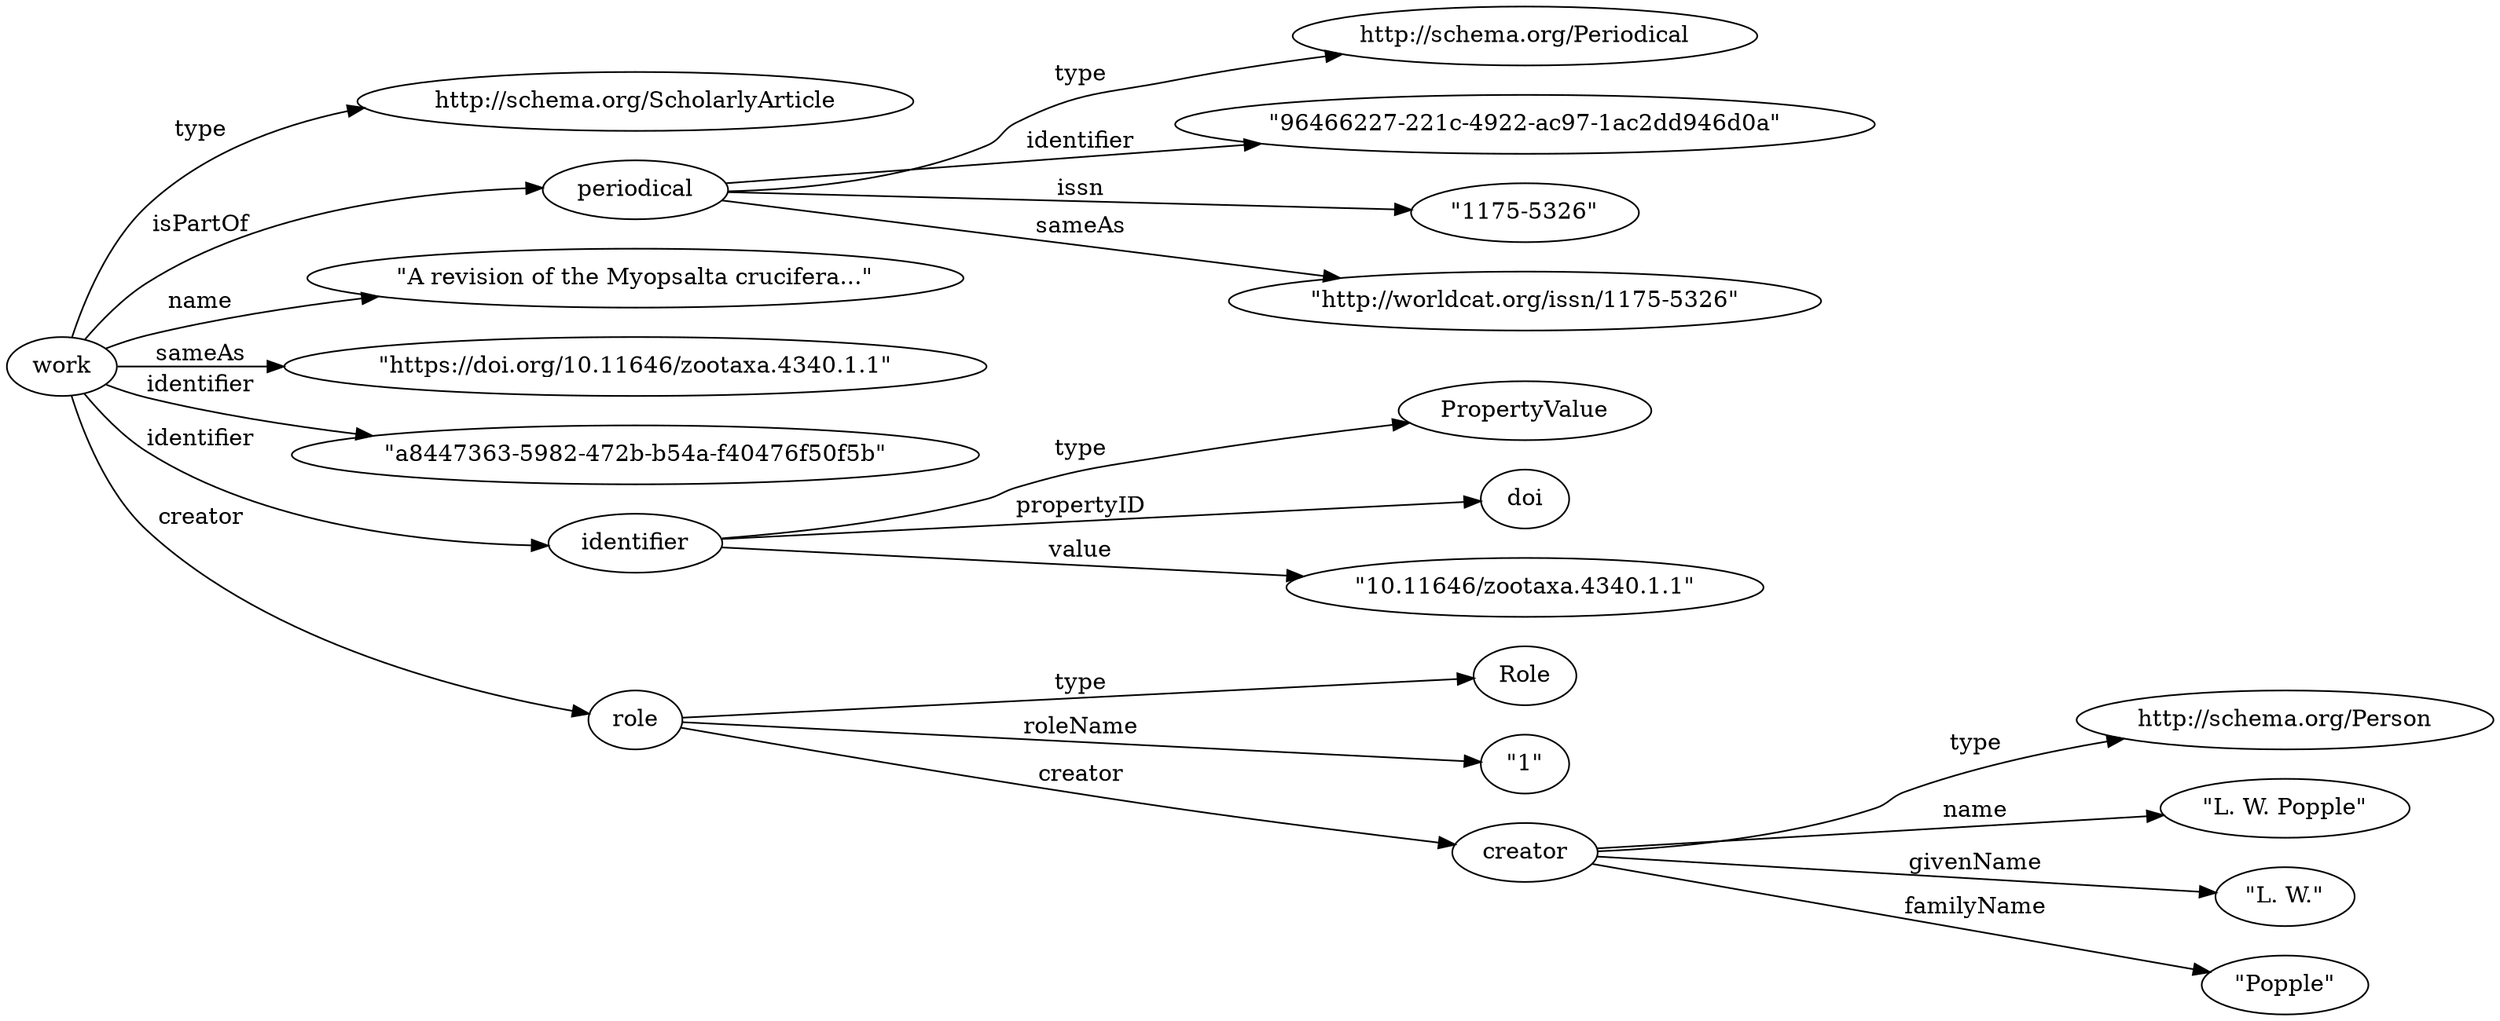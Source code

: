 digraph G { 
rankdir = LR;
"work" -> "http://schema.org/ScholarlyArticle" [label="type"];
"work" -> "periodical" [label="isPartOf"];

"work" -> "\"A revision of the Myopsalta crucifera...\"" [label="name"];
"work" -> "\"https://doi.org/10.11646/zootaxa.4340.1.1\"" [label="sameAs"];

"work" -> "\"a8447363-5982-472b-b54a-f40476f50f5b\"" [label="identifier"];

"work" -> "identifier" [label="identifier"];

"identifier" -> "PropertyValue" [label="type"];
"identifier" -> "doi" [label="propertyID"];
"identifier" -> "\"10.11646/zootaxa.4340.1.1\"" [label="value"];

"work" -> "role" [label="creator"];
"role" -> "Role" [label="type"];
"role" -> "\"1\"" [label="roleName"];
"role" -> "creator" [label="creator"];

"creator" -> "http://schema.org/Person" [label="type"];
"creator" -> "\"L. W. Popple\"" [label="name"];
"creator" -> "\"L. W.\"" [label="givenName"];
"creator" -> "\"Popple\"" [label="familyName"];

"periodical" -> "http://schema.org/Periodical" [label="type"];
"periodical" -> "\"96466227-221c-4922-ac97-1ac2dd946d0a\"" [label="identifier"];
"periodical" -> "\"1175-5326\"" [label="issn"];
"periodical" -> "\"http://worldcat.org/issn/1175-5326\"" [label="sameAs"];

}